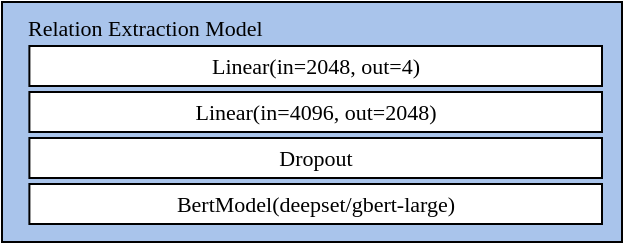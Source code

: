 <mxfile version="20.3.0" type="device"><diagram id="ZDVltbldRofi2zkwbWPF" name="Seite-1"><mxGraphModel dx="489" dy="487" grid="1" gridSize="10" guides="1" tooltips="1" connect="1" arrows="1" fold="1" page="1" pageScale="1" pageWidth="827" pageHeight="1169" math="0" shadow="0"><root><mxCell id="0"/><mxCell id="1" parent="0"/><mxCell id="17AsqS1M7NFpkEdiG22w-6" value="&amp;nbsp; &amp;nbsp; Relation Extraction Model" style="rounded=0;whiteSpace=wrap;html=1;fontFamily=Times New Roman;fontSize=11;align=left;verticalAlign=top;labelBackgroundColor=none;fillColor=#A9C4EB;" parent="1" vertex="1"><mxGeometry x="10" y="20" width="310" height="120" as="geometry"/></mxCell><mxCell id="17AsqS1M7NFpkEdiG22w-1" value="&lt;font style=&quot;font-size: 11px&quot;&gt;&lt;span style=&quot;font-size: 11px&quot;&gt;Linear(in=2048, out=4)&lt;/span&gt;&lt;/font&gt;" style="rounded=0;whiteSpace=wrap;html=1;fontSize=11;fontFamily=Times New Roman;" parent="1" vertex="1"><mxGeometry x="23.7" y="42" width="286.3" height="20" as="geometry"/></mxCell><mxCell id="17AsqS1M7NFpkEdiG22w-5" value="&lt;font style=&quot;font-size: 11px;&quot;&gt;&lt;span style=&quot;font-size: 11px;&quot;&gt;Dropout&lt;br style=&quot;font-size: 11px;&quot;&gt;&lt;/span&gt;&lt;/font&gt;" style="rounded=0;whiteSpace=wrap;html=1;fontSize=11;fontFamily=Times New Roman;" parent="1" vertex="1"><mxGeometry x="23.7" y="88" width="286.3" height="20" as="geometry"/></mxCell><mxCell id="_d94DM4Bs_34PFTkjMiT-2" value="&lt;font style=&quot;font-size: 11px&quot;&gt;&lt;span style=&quot;font-size: 11px&quot;&gt;BertModel(deepset/gbert-large)&lt;br style=&quot;font-size: 11px&quot;&gt;&lt;/span&gt;&lt;/font&gt;" style="rounded=0;whiteSpace=wrap;html=1;fontSize=11;fontFamily=Times New Roman;" parent="1" vertex="1"><mxGeometry x="23.7" y="111" width="286.3" height="20" as="geometry"/></mxCell><mxCell id="A7hgLLWQTracm7SwFy3R-2" value="&lt;font style=&quot;font-size: 11px&quot;&gt;&lt;span style=&quot;font-size: 11px&quot;&gt;Linear(in=4096, out=2048)&lt;/span&gt;&lt;/font&gt;" style="rounded=0;whiteSpace=wrap;html=1;fontSize=11;fontFamily=Times New Roman;" vertex="1" parent="1"><mxGeometry x="23.7" y="65" width="286.3" height="20" as="geometry"/></mxCell></root></mxGraphModel></diagram></mxfile>
